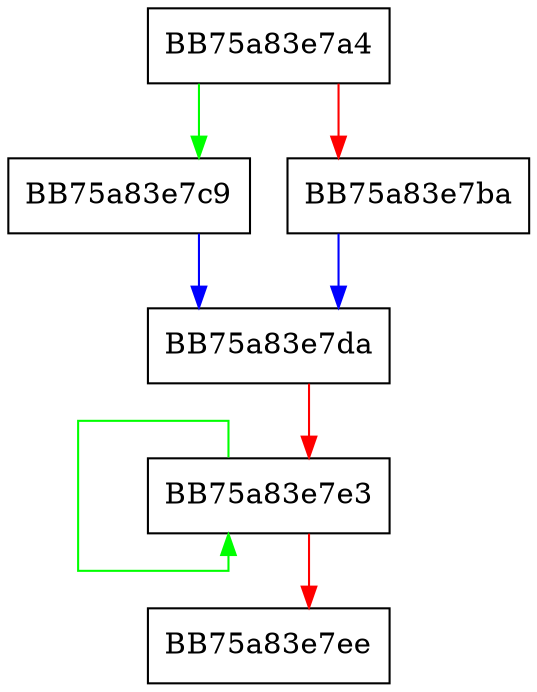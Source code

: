 digraph AddParameter {
  node [shape="box"];
  graph [splines=ortho];
  BB75a83e7a4 -> BB75a83e7c9 [color="green"];
  BB75a83e7a4 -> BB75a83e7ba [color="red"];
  BB75a83e7ba -> BB75a83e7da [color="blue"];
  BB75a83e7c9 -> BB75a83e7da [color="blue"];
  BB75a83e7da -> BB75a83e7e3 [color="red"];
  BB75a83e7e3 -> BB75a83e7e3 [color="green"];
  BB75a83e7e3 -> BB75a83e7ee [color="red"];
}